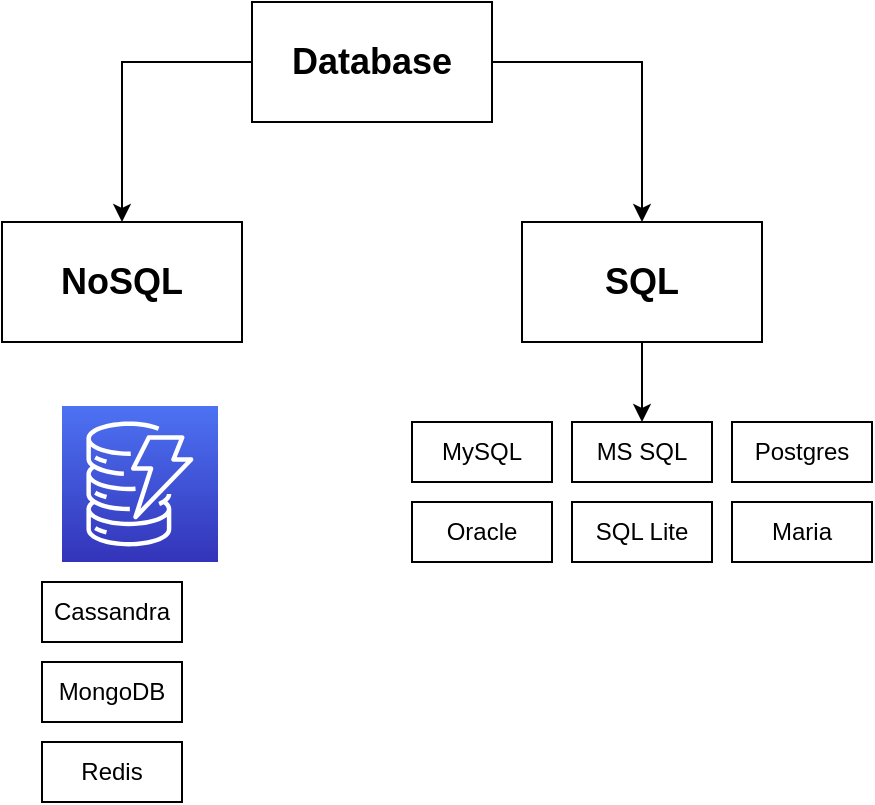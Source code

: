 <mxfile>
    <diagram id="bVxS04N_vmbxxaC0USXk" name="Page-1">
        <mxGraphModel dx="1235" dy="742" grid="1" gridSize="10" guides="1" tooltips="1" connect="1" arrows="1" fold="1" page="1" pageScale="1" pageWidth="850" pageHeight="1100" math="0" shadow="0">
            <root>
                <mxCell id="0"/>
                <mxCell id="1" parent="0"/>
                <mxCell id="2" value="Oracle" style="rounded=0;whiteSpace=wrap;html=1;" vertex="1" parent="1">
                    <mxGeometry x="445" y="330" width="70" height="30" as="geometry"/>
                </mxCell>
                <mxCell id="3" value="MySQL" style="rounded=0;whiteSpace=wrap;html=1;" vertex="1" parent="1">
                    <mxGeometry x="445" y="290" width="70" height="30" as="geometry"/>
                </mxCell>
                <mxCell id="4" value="MS SQL" style="rounded=0;whiteSpace=wrap;html=1;" vertex="1" parent="1">
                    <mxGeometry x="525" y="290" width="70" height="30" as="geometry"/>
                </mxCell>
                <mxCell id="5" value="Postgres" style="rounded=0;whiteSpace=wrap;html=1;" vertex="1" parent="1">
                    <mxGeometry x="605" y="290" width="70" height="30" as="geometry"/>
                </mxCell>
                <mxCell id="6" value="Maria" style="rounded=0;whiteSpace=wrap;html=1;" vertex="1" parent="1">
                    <mxGeometry x="605" y="330" width="70" height="30" as="geometry"/>
                </mxCell>
                <mxCell id="7" value="SQL Lite" style="rounded=0;whiteSpace=wrap;html=1;" vertex="1" parent="1">
                    <mxGeometry x="525" y="330" width="70" height="30" as="geometry"/>
                </mxCell>
                <mxCell id="11" style="edgeStyle=orthogonalEdgeStyle;rounded=0;orthogonalLoop=1;jettySize=auto;html=1;entryX=0.5;entryY=0;entryDx=0;entryDy=0;fontSize=18;" edge="1" parent="1" source="8" target="9">
                    <mxGeometry relative="1" as="geometry"/>
                </mxCell>
                <mxCell id="12" style="edgeStyle=orthogonalEdgeStyle;rounded=0;orthogonalLoop=1;jettySize=auto;html=1;exitX=0;exitY=0.5;exitDx=0;exitDy=0;entryX=0.5;entryY=0;entryDx=0;entryDy=0;fontSize=18;" edge="1" parent="1" source="8" target="10">
                    <mxGeometry relative="1" as="geometry"/>
                </mxCell>
                <mxCell id="8" value="Database" style="rounded=0;whiteSpace=wrap;html=1;strokeWidth=1;fontSize=18;fontStyle=1" vertex="1" parent="1">
                    <mxGeometry x="365" y="80" width="120" height="60" as="geometry"/>
                </mxCell>
                <mxCell id="13" style="edgeStyle=orthogonalEdgeStyle;rounded=0;orthogonalLoop=1;jettySize=auto;html=1;exitX=0.5;exitY=1;exitDx=0;exitDy=0;entryX=0.5;entryY=0;entryDx=0;entryDy=0;fontSize=18;" edge="1" parent="1" source="9" target="4">
                    <mxGeometry relative="1" as="geometry"/>
                </mxCell>
                <mxCell id="9" value="SQL" style="rounded=0;whiteSpace=wrap;html=1;strokeWidth=1;fontSize=18;fontStyle=1" vertex="1" parent="1">
                    <mxGeometry x="500" y="190" width="120" height="60" as="geometry"/>
                </mxCell>
                <mxCell id="10" value="NoSQL" style="rounded=0;whiteSpace=wrap;html=1;strokeWidth=1;fontSize=18;fontStyle=1" vertex="1" parent="1">
                    <mxGeometry x="240" y="190" width="120" height="60" as="geometry"/>
                </mxCell>
                <mxCell id="14" value="" style="points=[[0,0,0],[0.25,0,0],[0.5,0,0],[0.75,0,0],[1,0,0],[0,1,0],[0.25,1,0],[0.5,1,0],[0.75,1,0],[1,1,0],[0,0.25,0],[0,0.5,0],[0,0.75,0],[1,0.25,0],[1,0.5,0],[1,0.75,0]];outlineConnect=0;fontColor=#232F3E;gradientColor=#4D72F3;gradientDirection=north;fillColor=#3334B9;strokeColor=#ffffff;dashed=0;verticalLabelPosition=bottom;verticalAlign=top;align=center;html=1;fontSize=12;fontStyle=0;aspect=fixed;shape=mxgraph.aws4.resourceIcon;resIcon=mxgraph.aws4.dynamodb;" vertex="1" parent="1">
                    <mxGeometry x="270" y="282" width="78" height="78" as="geometry"/>
                </mxCell>
                <mxCell id="15" value="Cassandra" style="rounded=0;whiteSpace=wrap;html=1;" vertex="1" parent="1">
                    <mxGeometry x="260" y="370" width="70" height="30" as="geometry"/>
                </mxCell>
                <mxCell id="16" value="MongoDB" style="rounded=0;whiteSpace=wrap;html=1;" vertex="1" parent="1">
                    <mxGeometry x="260" y="410" width="70" height="30" as="geometry"/>
                </mxCell>
                <mxCell id="17" value="Redis" style="rounded=0;whiteSpace=wrap;html=1;" vertex="1" parent="1">
                    <mxGeometry x="260" y="450" width="70" height="30" as="geometry"/>
                </mxCell>
            </root>
        </mxGraphModel>
    </diagram>
</mxfile>